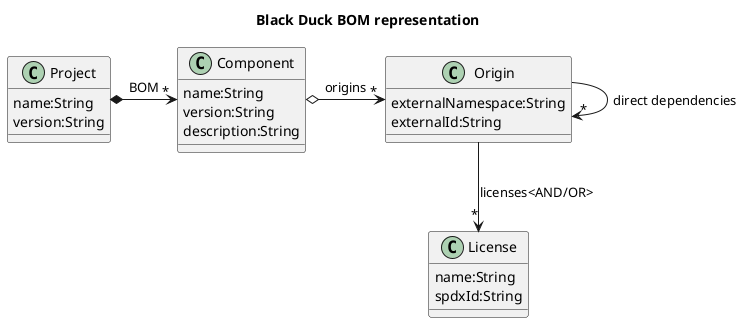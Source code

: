@startuml

title Black Duck BOM representation

class License {
    name:String
    spdxId:String
}

class Origin {
   externalNamespace:String
   externalId:String
}
Origin -> "*" Origin: direct dependencies
Origin --> "*" License: licenses<AND/OR>

class Component {
    name:String
    version:String
    description:String
}
Component o-> "*" Origin: origins

class Project {
    name:String
    version:String
}
Project *-> "*" Component: BOM
@enduml
